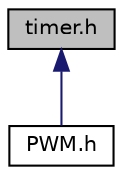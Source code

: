 digraph "timer.h"
{
 // LATEX_PDF_SIZE
  edge [fontname="Helvetica",fontsize="10",labelfontname="Helvetica",labelfontsize="10"];
  node [fontname="Helvetica",fontsize="10",shape=record];
  Node1 [label="timer.h",height=0.2,width=0.4,color="black", fillcolor="grey75", style="filled", fontcolor="black",tooltip="Module for configuring the timers of PIC32."];
  Node1 -> Node2 [dir="back",color="midnightblue",fontsize="10",style="solid",fontname="Helvetica"];
  Node2 [label="PWM.h",height=0.2,width=0.4,color="black", fillcolor="white", style="filled",URL="$PWM_8h.html",tooltip="Module to generate PWM signals."];
}
